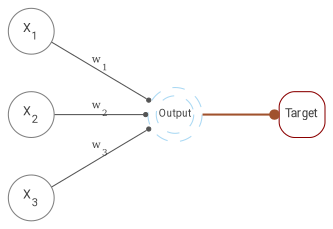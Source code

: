 digraph DAG {

    graph [rankdir = LR bgcolor=transparent]

    node [shape = square, fontcolor=gray25 color=gray80 fontname="Roboto Condensed"]

    node [fontsize=6 fixedsize=true width=.3 shape=circle color=gray50 penwidth=.5]
    x1 [label=<X<sub>1</sub>>]; x2 [label=<X<sub>2</sub>>]; x3 [label=<X<sub>3</sub>>]; 

    node [fillcolor=gray90 style=filled fixedsize=true width=.4]
    lp [label = "Output" width=.25 color = "#56B4E980" shape=doublecircle style=dashed penwidth=.5 fontsize = 5];
    

    y [label="Target" fixedsize=True fontsize =6 width=.3 color=darkred shape=square style=rounded];

    edge [color=gray50 style=filled arrowsize=.5 fontsize = 5 fontcolor=gray25]
    x1 -> lp [label=<w<sub>1</sub>> arrowhead="dot" arrowsize=0.25 minlen=1 fontsize=5 color=gray33 penwidth=.5]; 
    x2 -> lp [label=<w<sub>2</sub>> arrowhead="dot" arrowsize=0.25 minlen=1 fontsize=5 color=gray33 penwidth=.5]; 
    x3 -> lp [label=<w<sub>3</sub>> arrowhead="dot" arrowsize=0.25 minlen=1 fontsize=5 color=gray33 penwidth=.5];


    lp  -> y [label="" arrowhead="dot" arrowsize=0.5 minlen=1 color=sienna penwidth=1];
}